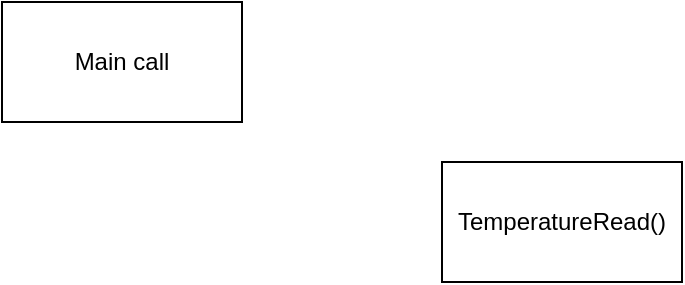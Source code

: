 <mxfile version="13.6.2" type="device"><diagram id="IANRAOWLI9YPEbpsFMMt" name="Page-1"><mxGraphModel dx="1086" dy="806" grid="1" gridSize="10" guides="1" tooltips="1" connect="1" arrows="1" fold="1" page="1" pageScale="1" pageWidth="850" pageHeight="1100" math="0" shadow="0"><root><mxCell id="0"/><mxCell id="1" parent="0"/><mxCell id="EzHu5vZr7P05Eedgp3SK-1" value="Main call" style="rounded=0;whiteSpace=wrap;html=1;" vertex="1" parent="1"><mxGeometry x="180" y="220" width="120" height="60" as="geometry"/></mxCell><mxCell id="EzHu5vZr7P05Eedgp3SK-2" value="TemperatureRead()" style="rounded=0;whiteSpace=wrap;html=1;" vertex="1" parent="1"><mxGeometry x="400" y="300" width="120" height="60" as="geometry"/></mxCell></root></mxGraphModel></diagram></mxfile>